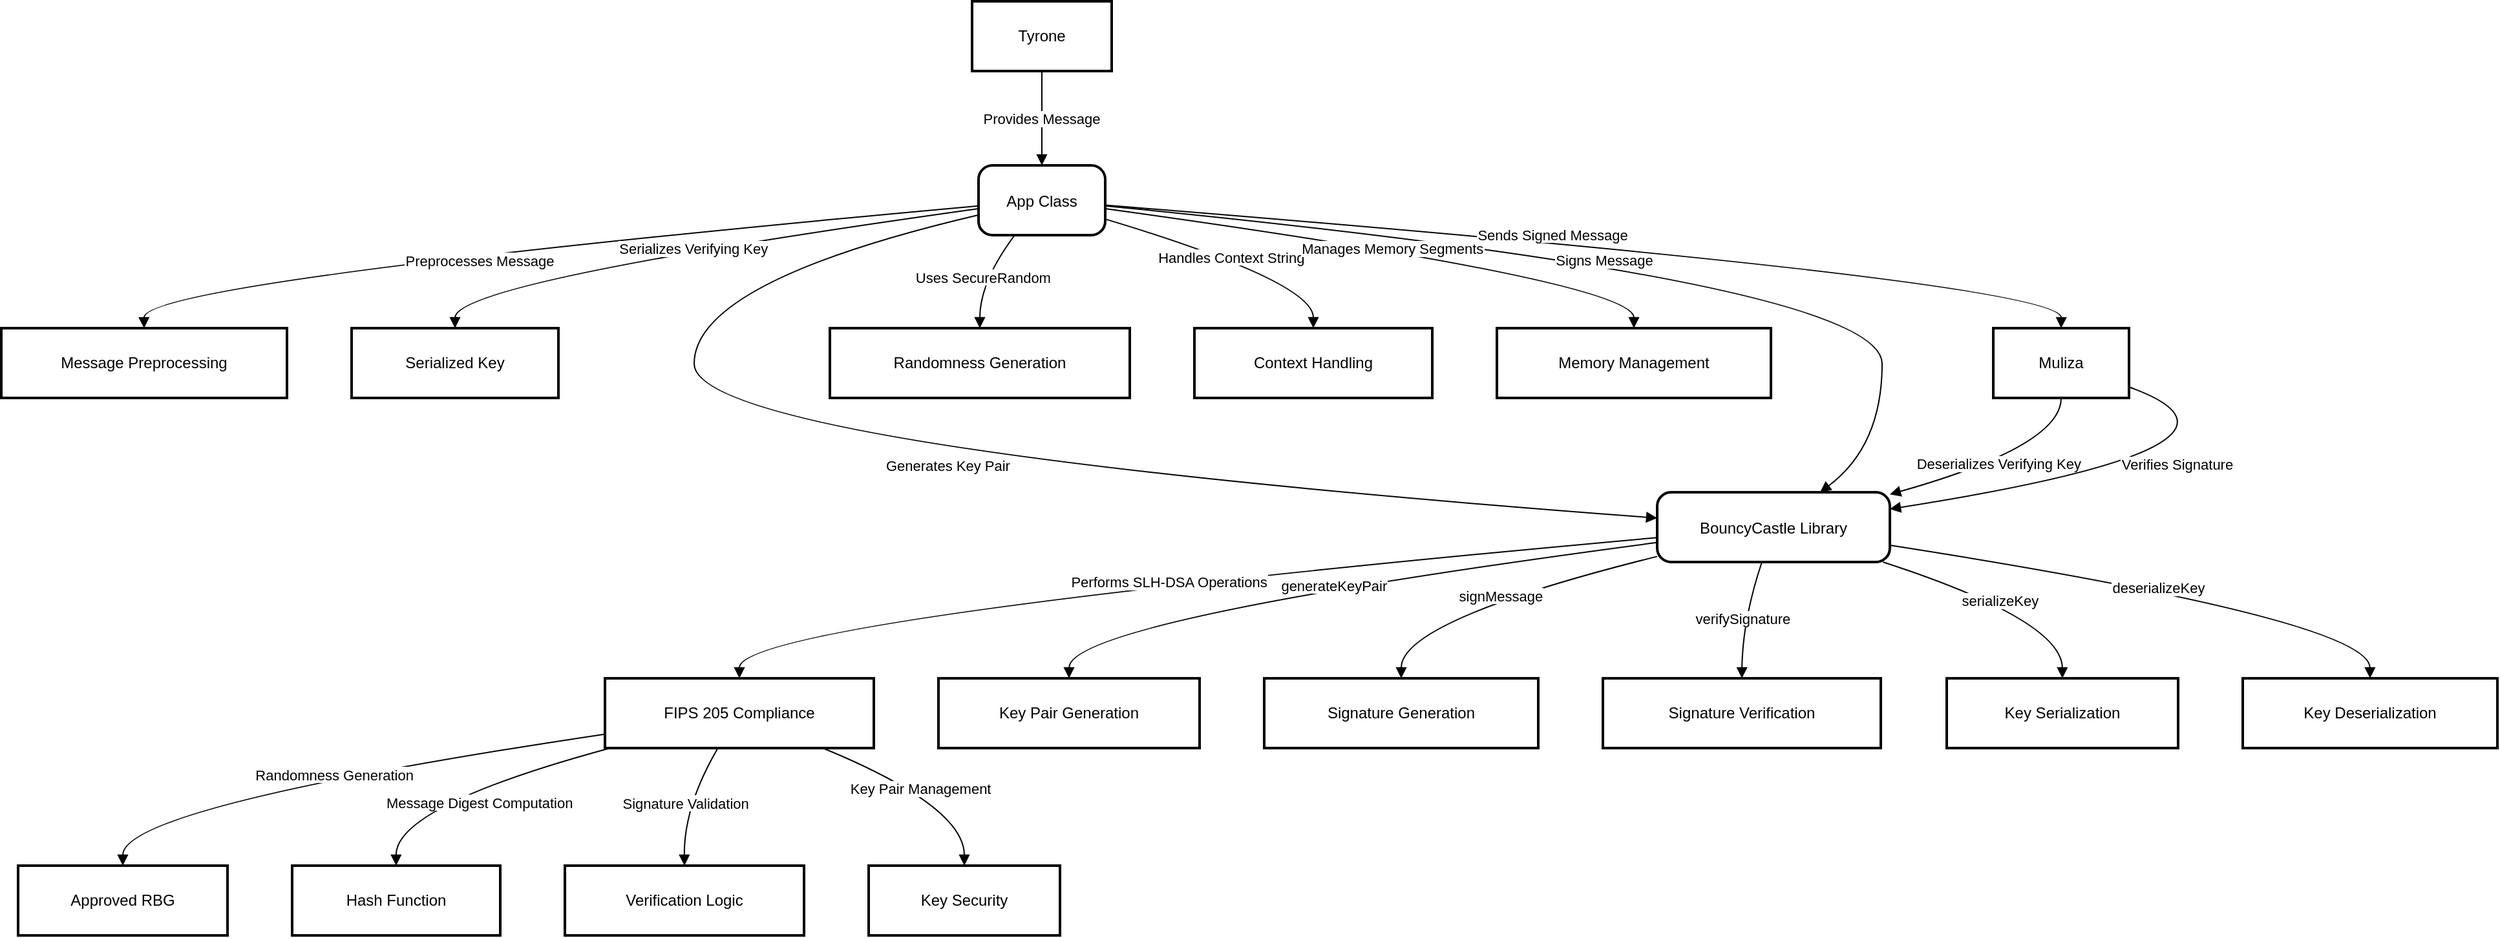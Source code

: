 <mxfile version="26.2.2">
  <diagram name="Page-1" id="x2W729SJQR6vkl9VkXfr">
    <mxGraphModel dx="788" dy="459" grid="1" gridSize="10" guides="1" tooltips="1" connect="1" arrows="1" fold="1" page="1" pageScale="1" pageWidth="1100" pageHeight="850" math="0" shadow="0">
      <root>
        <mxCell id="0" />
        <mxCell id="1" parent="0" />
        <mxCell id="itG0pVZh6pTC0rsUwttX-1" value="Tyrone" style="whiteSpace=wrap;strokeWidth=2;" parent="1" vertex="1">
          <mxGeometry x="771" y="20" width="108" height="54" as="geometry" />
        </mxCell>
        <mxCell id="itG0pVZh6pTC0rsUwttX-2" value="App Class" style="rounded=1;arcSize=20;strokeWidth=2" parent="1" vertex="1">
          <mxGeometry x="776" y="147" width="98" height="54" as="geometry" />
        </mxCell>
        <mxCell id="itG0pVZh6pTC0rsUwttX-3" value="BouncyCastle Library" style="rounded=1;arcSize=20;strokeWidth=2" parent="1" vertex="1">
          <mxGeometry x="1301" y="400" width="180" height="54" as="geometry" />
        </mxCell>
        <mxCell id="itG0pVZh6pTC0rsUwttX-4" value="Message Preprocessing" style="whiteSpace=wrap;strokeWidth=2;" parent="1" vertex="1">
          <mxGeometry x="20" y="273" width="221" height="54" as="geometry" />
        </mxCell>
        <mxCell id="itG0pVZh6pTC0rsUwttX-5" value="Serialized Key" style="whiteSpace=wrap;strokeWidth=2;" parent="1" vertex="1">
          <mxGeometry x="291" y="273" width="160" height="54" as="geometry" />
        </mxCell>
        <mxCell id="itG0pVZh6pTC0rsUwttX-6" value="Muliza" style="whiteSpace=wrap;strokeWidth=2;" parent="1" vertex="1">
          <mxGeometry x="1561" y="273" width="105" height="54" as="geometry" />
        </mxCell>
        <mxCell id="itG0pVZh6pTC0rsUwttX-7" value="FIPS 205 Compliance" style="whiteSpace=wrap;strokeWidth=2;" parent="1" vertex="1">
          <mxGeometry x="487" y="544" width="208" height="54" as="geometry" />
        </mxCell>
        <mxCell id="itG0pVZh6pTC0rsUwttX-8" value="Randomness Generation" style="whiteSpace=wrap;strokeWidth=2;" parent="1" vertex="1">
          <mxGeometry x="661" y="273" width="232" height="54" as="geometry" />
        </mxCell>
        <mxCell id="itG0pVZh6pTC0rsUwttX-9" value="Context Handling" style="whiteSpace=wrap;strokeWidth=2;" parent="1" vertex="1">
          <mxGeometry x="943" y="273" width="184" height="54" as="geometry" />
        </mxCell>
        <mxCell id="itG0pVZh6pTC0rsUwttX-10" value="Memory Management" style="whiteSpace=wrap;strokeWidth=2;" parent="1" vertex="1">
          <mxGeometry x="1177" y="273" width="212" height="54" as="geometry" />
        </mxCell>
        <mxCell id="itG0pVZh6pTC0rsUwttX-11" value="Key Pair Generation" style="whiteSpace=wrap;strokeWidth=2;" parent="1" vertex="1">
          <mxGeometry x="745" y="544" width="202" height="54" as="geometry" />
        </mxCell>
        <mxCell id="itG0pVZh6pTC0rsUwttX-12" value="Signature Generation" style="whiteSpace=wrap;strokeWidth=2;" parent="1" vertex="1">
          <mxGeometry x="997" y="544" width="212" height="54" as="geometry" />
        </mxCell>
        <mxCell id="itG0pVZh6pTC0rsUwttX-13" value="Signature Verification" style="whiteSpace=wrap;strokeWidth=2;" parent="1" vertex="1">
          <mxGeometry x="1259" y="544" width="215" height="54" as="geometry" />
        </mxCell>
        <mxCell id="itG0pVZh6pTC0rsUwttX-14" value="Key Serialization" style="whiteSpace=wrap;strokeWidth=2;" parent="1" vertex="1">
          <mxGeometry x="1525" y="544" width="179" height="54" as="geometry" />
        </mxCell>
        <mxCell id="itG0pVZh6pTC0rsUwttX-15" value="Key Deserialization" style="whiteSpace=wrap;strokeWidth=2;" parent="1" vertex="1">
          <mxGeometry x="1754" y="544" width="197" height="54" as="geometry" />
        </mxCell>
        <mxCell id="itG0pVZh6pTC0rsUwttX-16" value="Approved RBG" style="whiteSpace=wrap;strokeWidth=2;" parent="1" vertex="1">
          <mxGeometry x="33" y="689" width="162" height="54" as="geometry" />
        </mxCell>
        <mxCell id="itG0pVZh6pTC0rsUwttX-17" value="Hash Function" style="whiteSpace=wrap;strokeWidth=2;" parent="1" vertex="1">
          <mxGeometry x="245" y="689" width="161" height="54" as="geometry" />
        </mxCell>
        <mxCell id="itG0pVZh6pTC0rsUwttX-18" value="Verification Logic" style="whiteSpace=wrap;strokeWidth=2;" parent="1" vertex="1">
          <mxGeometry x="456" y="689" width="185" height="54" as="geometry" />
        </mxCell>
        <mxCell id="itG0pVZh6pTC0rsUwttX-19" value="Key Security" style="whiteSpace=wrap;strokeWidth=2;" parent="1" vertex="1">
          <mxGeometry x="691" y="689" width="148" height="54" as="geometry" />
        </mxCell>
        <mxCell id="itG0pVZh6pTC0rsUwttX-20" value="Provides Message" style="curved=1;startArrow=none;endArrow=block;exitX=0.5;exitY=1;entryX=0.5;entryY=-0.01;rounded=0;" parent="1" source="itG0pVZh6pTC0rsUwttX-1" target="itG0pVZh6pTC0rsUwttX-2" edge="1">
          <mxGeometry relative="1" as="geometry">
            <Array as="points" />
          </mxGeometry>
        </mxCell>
        <mxCell id="itG0pVZh6pTC0rsUwttX-21" value="Generates Key Pair" style="curved=1;startArrow=none;endArrow=block;exitX=0;exitY=0.71;entryX=0;entryY=0.37;rounded=0;" parent="1" source="itG0pVZh6pTC0rsUwttX-2" target="itG0pVZh6pTC0rsUwttX-3" edge="1">
          <mxGeometry relative="1" as="geometry">
            <Array as="points">
              <mxPoint x="556" y="237" />
              <mxPoint x="556" y="364" />
            </Array>
          </mxGeometry>
        </mxCell>
        <mxCell id="itG0pVZh6pTC0rsUwttX-22" value="Preprocesses Message" style="curved=1;startArrow=none;endArrow=block;exitX=0;exitY=0.58;entryX=0.5;entryY=0.01;rounded=0;" parent="1" source="itG0pVZh6pTC0rsUwttX-2" target="itG0pVZh6pTC0rsUwttX-4" edge="1">
          <mxGeometry x="0.134" y="7" relative="1" as="geometry">
            <Array as="points">
              <mxPoint x="130" y="237" />
            </Array>
            <mxPoint as="offset" />
          </mxGeometry>
        </mxCell>
        <mxCell id="itG0pVZh6pTC0rsUwttX-23" value="Signs Message" style="curved=1;startArrow=none;endArrow=block;exitX=1;exitY=0.58;entryX=0.7;entryY=0;rounded=0;" parent="1" source="itG0pVZh6pTC0rsUwttX-2" target="itG0pVZh6pTC0rsUwttX-3" edge="1">
          <mxGeometry x="-0.018" y="-4" relative="1" as="geometry">
            <Array as="points">
              <mxPoint x="1475" y="237" />
              <mxPoint x="1475" y="364" />
            </Array>
            <mxPoint as="offset" />
          </mxGeometry>
        </mxCell>
        <mxCell id="itG0pVZh6pTC0rsUwttX-24" value="Serializes Verifying Key" style="curved=1;startArrow=none;endArrow=block;exitX=0;exitY=0.62;entryX=0.5;entryY=0.01;rounded=0;" parent="1" source="itG0pVZh6pTC0rsUwttX-2" target="itG0pVZh6pTC0rsUwttX-5" edge="1">
          <mxGeometry relative="1" as="geometry">
            <Array as="points">
              <mxPoint x="371" y="237" />
            </Array>
          </mxGeometry>
        </mxCell>
        <mxCell id="itG0pVZh6pTC0rsUwttX-25" value="Sends Signed Message" style="curved=1;startArrow=none;endArrow=block;exitX=1;exitY=0.57;entryX=0.5;entryY=0.01;rounded=0;" parent="1" source="itG0pVZh6pTC0rsUwttX-2" target="itG0pVZh6pTC0rsUwttX-6" edge="1">
          <mxGeometry x="-0.109" y="5" relative="1" as="geometry">
            <Array as="points">
              <mxPoint x="1614" y="237" />
            </Array>
            <mxPoint as="offset" />
          </mxGeometry>
        </mxCell>
        <mxCell id="itG0pVZh6pTC0rsUwttX-26" value="Deserializes Verifying Key" style="curved=1;startArrow=none;endArrow=block;exitX=0.5;exitY=1.01;entryX=1;entryY=0.03;rounded=0;" parent="1" source="itG0pVZh6pTC0rsUwttX-6" target="itG0pVZh6pTC0rsUwttX-3" edge="1">
          <mxGeometry relative="1" as="geometry">
            <Array as="points">
              <mxPoint x="1614" y="364" />
            </Array>
          </mxGeometry>
        </mxCell>
        <mxCell id="itG0pVZh6pTC0rsUwttX-27" value="Verifies Signature" style="curved=1;startArrow=none;endArrow=block;exitX=1.01;exitY=0.85;entryX=1;entryY=0.24;rounded=0;" parent="1" source="itG0pVZh6pTC0rsUwttX-6" target="itG0pVZh6pTC0rsUwttX-3" edge="1">
          <mxGeometry relative="1" as="geometry">
            <Array as="points">
              <mxPoint x="1793" y="364" />
            </Array>
          </mxGeometry>
        </mxCell>
        <mxCell id="itG0pVZh6pTC0rsUwttX-28" value="Performs SLH-DSA Operations" style="curved=1;startArrow=none;endArrow=block;exitX=0;exitY=0.65;entryX=0.5;entryY=0;rounded=0;" parent="1" source="itG0pVZh6pTC0rsUwttX-3" target="itG0pVZh6pTC0rsUwttX-7" edge="1">
          <mxGeometry relative="1" as="geometry">
            <Array as="points">
              <mxPoint x="591" y="499" />
            </Array>
          </mxGeometry>
        </mxCell>
        <mxCell id="itG0pVZh6pTC0rsUwttX-29" value="Uses SecureRandom" style="curved=1;startArrow=none;endArrow=block;exitX=0.29;exitY=0.99;entryX=0.5;entryY=0.01;rounded=0;" parent="1" source="itG0pVZh6pTC0rsUwttX-2" target="itG0pVZh6pTC0rsUwttX-8" edge="1">
          <mxGeometry relative="1" as="geometry">
            <Array as="points">
              <mxPoint x="777" y="237" />
            </Array>
          </mxGeometry>
        </mxCell>
        <mxCell id="itG0pVZh6pTC0rsUwttX-30" value="Handles Context String" style="curved=1;startArrow=none;endArrow=block;exitX=1;exitY=0.77;entryX=0.5;entryY=0.01;rounded=0;" parent="1" source="itG0pVZh6pTC0rsUwttX-2" target="itG0pVZh6pTC0rsUwttX-9" edge="1">
          <mxGeometry relative="1" as="geometry">
            <Array as="points">
              <mxPoint x="1035" y="237" />
            </Array>
          </mxGeometry>
        </mxCell>
        <mxCell id="itG0pVZh6pTC0rsUwttX-31" value="Manages Memory Segments" style="curved=1;startArrow=none;endArrow=block;exitX=1;exitY=0.62;entryX=0.5;entryY=0.01;rounded=0;" parent="1" source="itG0pVZh6pTC0rsUwttX-2" target="itG0pVZh6pTC0rsUwttX-10" edge="1">
          <mxGeometry relative="1" as="geometry">
            <Array as="points">
              <mxPoint x="1283" y="237" />
            </Array>
          </mxGeometry>
        </mxCell>
        <mxCell id="itG0pVZh6pTC0rsUwttX-32" value="generateKeyPair" style="curved=1;startArrow=none;endArrow=block;exitX=0;exitY=0.72;entryX=0.5;entryY=0;rounded=0;" parent="1" source="itG0pVZh6pTC0rsUwttX-3" target="itG0pVZh6pTC0rsUwttX-11" edge="1">
          <mxGeometry relative="1" as="geometry">
            <Array as="points">
              <mxPoint x="846" y="499" />
            </Array>
          </mxGeometry>
        </mxCell>
        <mxCell id="itG0pVZh6pTC0rsUwttX-33" value="signMessage" style="curved=1;startArrow=none;endArrow=block;exitX=0;exitY=0.92;entryX=0.5;entryY=0;rounded=0;" parent="1" source="itG0pVZh6pTC0rsUwttX-3" target="itG0pVZh6pTC0rsUwttX-12" edge="1">
          <mxGeometry relative="1" as="geometry">
            <Array as="points">
              <mxPoint x="1103" y="499" />
            </Array>
          </mxGeometry>
        </mxCell>
        <mxCell id="itG0pVZh6pTC0rsUwttX-34" value="verifySignature" style="curved=1;startArrow=none;endArrow=block;exitX=0.45;exitY=1;entryX=0.5;entryY=0;rounded=0;" parent="1" source="itG0pVZh6pTC0rsUwttX-3" target="itG0pVZh6pTC0rsUwttX-13" edge="1">
          <mxGeometry relative="1" as="geometry">
            <Array as="points">
              <mxPoint x="1367" y="499" />
            </Array>
          </mxGeometry>
        </mxCell>
        <mxCell id="itG0pVZh6pTC0rsUwttX-35" value="serializeKey" style="curved=1;startArrow=none;endArrow=block;exitX=0.97;exitY=1;entryX=0.5;entryY=0;rounded=0;" parent="1" source="itG0pVZh6pTC0rsUwttX-3" target="itG0pVZh6pTC0rsUwttX-14" edge="1">
          <mxGeometry relative="1" as="geometry">
            <Array as="points">
              <mxPoint x="1614" y="499" />
            </Array>
          </mxGeometry>
        </mxCell>
        <mxCell id="itG0pVZh6pTC0rsUwttX-36" value="deserializeKey" style="curved=1;startArrow=none;endArrow=block;exitX=1;exitY=0.76;entryX=0.5;entryY=0;rounded=0;" parent="1" source="itG0pVZh6pTC0rsUwttX-3" target="itG0pVZh6pTC0rsUwttX-15" edge="1">
          <mxGeometry relative="1" as="geometry">
            <Array as="points">
              <mxPoint x="1852" y="499" />
            </Array>
          </mxGeometry>
        </mxCell>
        <mxCell id="itG0pVZh6pTC0rsUwttX-37" value="Randomness Generation" style="curved=1;startArrow=none;endArrow=block;exitX=0;exitY=0.8;entryX=0.5;entryY=-0.01;rounded=0;" parent="1" source="itG0pVZh6pTC0rsUwttX-7" target="itG0pVZh6pTC0rsUwttX-16" edge="1">
          <mxGeometry relative="1" as="geometry">
            <Array as="points">
              <mxPoint x="114" y="643" />
            </Array>
          </mxGeometry>
        </mxCell>
        <mxCell id="itG0pVZh6pTC0rsUwttX-38" value="Message Digest Computation" style="curved=1;startArrow=none;endArrow=block;exitX=0.02;exitY=1;entryX=0.5;entryY=-0.01;rounded=0;" parent="1" source="itG0pVZh6pTC0rsUwttX-7" target="itG0pVZh6pTC0rsUwttX-17" edge="1">
          <mxGeometry x="-0.004" y="14" relative="1" as="geometry">
            <Array as="points">
              <mxPoint x="325" y="643" />
            </Array>
            <mxPoint as="offset" />
          </mxGeometry>
        </mxCell>
        <mxCell id="itG0pVZh6pTC0rsUwttX-39" value="Signature Validation" style="curved=1;startArrow=none;endArrow=block;exitX=0.42;exitY=1;entryX=0.5;entryY=-0.01;rounded=0;" parent="1" source="itG0pVZh6pTC0rsUwttX-7" target="itG0pVZh6pTC0rsUwttX-18" edge="1">
          <mxGeometry relative="1" as="geometry">
            <Array as="points">
              <mxPoint x="548" y="643" />
            </Array>
          </mxGeometry>
        </mxCell>
        <mxCell id="itG0pVZh6pTC0rsUwttX-40" value="Key Pair Management" style="curved=1;startArrow=none;endArrow=block;exitX=0.81;exitY=1;entryX=0.5;entryY=-0.01;rounded=0;" parent="1" source="itG0pVZh6pTC0rsUwttX-7" target="itG0pVZh6pTC0rsUwttX-19" edge="1">
          <mxGeometry relative="1" as="geometry">
            <Array as="points">
              <mxPoint x="765" y="643" />
            </Array>
          </mxGeometry>
        </mxCell>
      </root>
    </mxGraphModel>
  </diagram>
</mxfile>